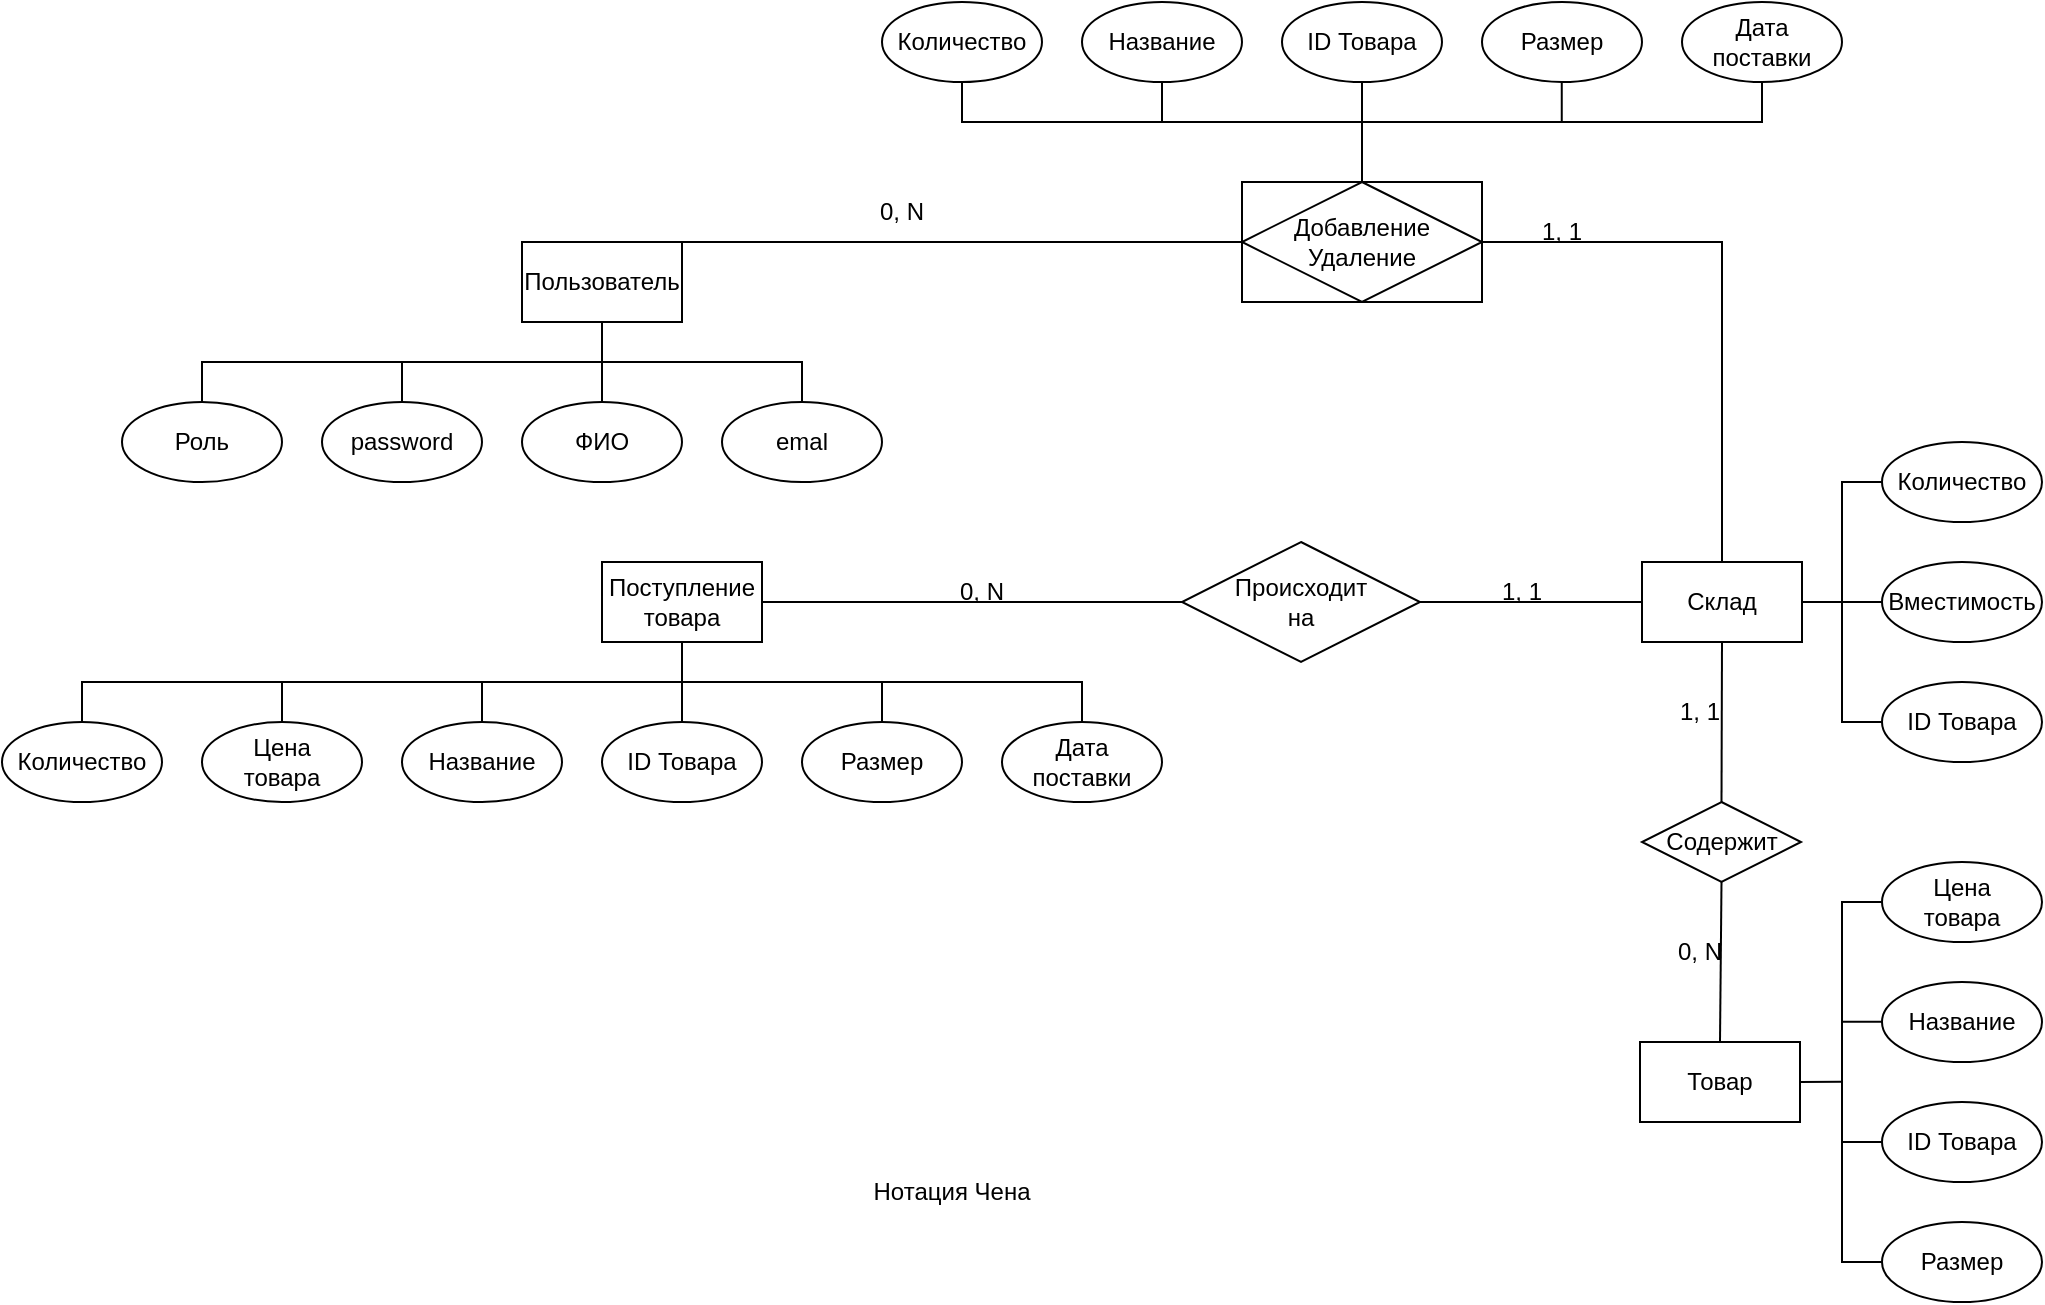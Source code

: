 <mxfile version="22.0.6" type="github">
  <diagram name="Страница — 1" id="OJRPwjM_ZqPg-A0EtJ_c">
    <mxGraphModel dx="2327" dy="809" grid="1" gridSize="10" guides="1" tooltips="1" connect="1" arrows="1" fold="1" page="1" pageScale="1" pageWidth="827" pageHeight="1169" math="0" shadow="0">
      <root>
        <mxCell id="0" />
        <mxCell id="1" parent="0" />
        <mxCell id="lmwGwVgSYtUwSOaW4amL-1" value="Товар" style="rounded=0;whiteSpace=wrap;html=1;" parent="1" vertex="1">
          <mxGeometry x="799" y="680" width="80" height="40" as="geometry" />
        </mxCell>
        <mxCell id="lmwGwVgSYtUwSOaW4amL-2" value="Склад" style="rounded=0;whiteSpace=wrap;html=1;" parent="1" vertex="1">
          <mxGeometry x="800" y="440" width="80" height="40" as="geometry" />
        </mxCell>
        <mxCell id="lmwGwVgSYtUwSOaW4amL-3" value="Поступление товара" style="rounded=0;whiteSpace=wrap;html=1;" parent="1" vertex="1">
          <mxGeometry x="280" y="440" width="80" height="40" as="geometry" />
        </mxCell>
        <mxCell id="lmwGwVgSYtUwSOaW4amL-13" value="Название" style="ellipse;whiteSpace=wrap;html=1;" parent="1" vertex="1">
          <mxGeometry x="180" y="520" width="80" height="40" as="geometry" />
        </mxCell>
        <mxCell id="lmwGwVgSYtUwSOaW4amL-14" value="ID Товара" style="ellipse;whiteSpace=wrap;html=1;" parent="1" vertex="1">
          <mxGeometry x="280" y="520" width="80" height="40" as="geometry" />
        </mxCell>
        <mxCell id="lmwGwVgSYtUwSOaW4amL-15" value="Размер" style="ellipse;whiteSpace=wrap;html=1;" parent="1" vertex="1">
          <mxGeometry x="380" y="520" width="80" height="40" as="geometry" />
        </mxCell>
        <mxCell id="lmwGwVgSYtUwSOaW4amL-17" value="Происходит&lt;br&gt;на" style="rhombus;whiteSpace=wrap;html=1;" parent="1" vertex="1">
          <mxGeometry x="570" y="430" width="119" height="60" as="geometry" />
        </mxCell>
        <mxCell id="lmwGwVgSYtUwSOaW4amL-18" value="" style="endArrow=none;html=1;rounded=0;exitX=1;exitY=0.5;exitDx=0;exitDy=0;entryX=0;entryY=0.5;entryDx=0;entryDy=0;" parent="1" source="lmwGwVgSYtUwSOaW4amL-3" target="lmwGwVgSYtUwSOaW4amL-17" edge="1">
          <mxGeometry width="50" height="50" relative="1" as="geometry">
            <mxPoint x="430" y="420" as="sourcePoint" />
            <mxPoint x="480" y="370" as="targetPoint" />
          </mxGeometry>
        </mxCell>
        <mxCell id="lmwGwVgSYtUwSOaW4amL-19" value="" style="endArrow=none;html=1;rounded=0;exitX=0;exitY=0.5;exitDx=0;exitDy=0;entryX=1;entryY=0.5;entryDx=0;entryDy=0;" parent="1" source="lmwGwVgSYtUwSOaW4amL-2" target="lmwGwVgSYtUwSOaW4amL-17" edge="1">
          <mxGeometry width="50" height="50" relative="1" as="geometry">
            <mxPoint x="499" y="470" as="sourcePoint" />
            <mxPoint x="580" y="470" as="targetPoint" />
          </mxGeometry>
        </mxCell>
        <mxCell id="TmKiMP27y_3XLifQWAvu-1" value="" style="endArrow=none;html=1;rounded=0;exitX=0.5;exitY=0;exitDx=0;exitDy=0;entryX=0.5;entryY=0;entryDx=0;entryDy=0;" edge="1" parent="1" source="lmwGwVgSYtUwSOaW4amL-13" target="lmwGwVgSYtUwSOaW4amL-15">
          <mxGeometry width="50" height="50" relative="1" as="geometry">
            <mxPoint x="310" y="460" as="sourcePoint" />
            <mxPoint x="360" y="410" as="targetPoint" />
            <Array as="points">
              <mxPoint x="220" y="500" />
              <mxPoint x="420" y="500" />
            </Array>
          </mxGeometry>
        </mxCell>
        <mxCell id="TmKiMP27y_3XLifQWAvu-2" value="" style="endArrow=none;html=1;rounded=0;exitX=0.5;exitY=0;exitDx=0;exitDy=0;entryX=0.5;entryY=1;entryDx=0;entryDy=0;" edge="1" parent="1" source="lmwGwVgSYtUwSOaW4amL-14" target="lmwGwVgSYtUwSOaW4amL-3">
          <mxGeometry width="50" height="50" relative="1" as="geometry">
            <mxPoint x="290" y="520" as="sourcePoint" />
            <mxPoint x="340" y="470" as="targetPoint" />
          </mxGeometry>
        </mxCell>
        <mxCell id="TmKiMP27y_3XLifQWAvu-3" value="Дата поставки" style="ellipse;whiteSpace=wrap;html=1;" vertex="1" parent="1">
          <mxGeometry x="480" y="520" width="80" height="40" as="geometry" />
        </mxCell>
        <mxCell id="TmKiMP27y_3XLifQWAvu-4" value="" style="endArrow=none;html=1;rounded=0;entryX=0.5;entryY=0;entryDx=0;entryDy=0;" edge="1" parent="1" target="TmKiMP27y_3XLifQWAvu-3">
          <mxGeometry width="50" height="50" relative="1" as="geometry">
            <mxPoint x="420" y="500" as="sourcePoint" />
            <mxPoint x="360" y="480" as="targetPoint" />
            <Array as="points">
              <mxPoint x="520" y="500" />
            </Array>
          </mxGeometry>
        </mxCell>
        <mxCell id="TmKiMP27y_3XLifQWAvu-6" value="Содержит" style="rhombus;whiteSpace=wrap;html=1;" vertex="1" parent="1">
          <mxGeometry x="800" y="560" width="79.5" height="40" as="geometry" />
        </mxCell>
        <mxCell id="TmKiMP27y_3XLifQWAvu-7" value="" style="endArrow=none;html=1;rounded=0;entryX=0.5;entryY=1;entryDx=0;entryDy=0;exitX=0.5;exitY=0;exitDx=0;exitDy=0;" edge="1" parent="1" source="TmKiMP27y_3XLifQWAvu-6" target="lmwGwVgSYtUwSOaW4amL-2">
          <mxGeometry width="50" height="50" relative="1" as="geometry">
            <mxPoint x="610" y="560" as="sourcePoint" />
            <mxPoint x="660" y="510" as="targetPoint" />
          </mxGeometry>
        </mxCell>
        <mxCell id="TmKiMP27y_3XLifQWAvu-8" value="" style="endArrow=none;html=1;rounded=0;entryX=0.5;entryY=1;entryDx=0;entryDy=0;exitX=0.5;exitY=0;exitDx=0;exitDy=0;" edge="1" parent="1" source="lmwGwVgSYtUwSOaW4amL-1" target="TmKiMP27y_3XLifQWAvu-6">
          <mxGeometry width="50" height="50" relative="1" as="geometry">
            <mxPoint x="850" y="570" as="sourcePoint" />
            <mxPoint x="850" y="490" as="targetPoint" />
          </mxGeometry>
        </mxCell>
        <mxCell id="TmKiMP27y_3XLifQWAvu-9" value="Цена&lt;br&gt;товара" style="ellipse;whiteSpace=wrap;html=1;" vertex="1" parent="1">
          <mxGeometry x="80" y="520" width="80" height="40" as="geometry" />
        </mxCell>
        <mxCell id="TmKiMP27y_3XLifQWAvu-10" value="" style="endArrow=none;html=1;rounded=0;exitX=0.5;exitY=0;exitDx=0;exitDy=0;" edge="1" parent="1" source="TmKiMP27y_3XLifQWAvu-9">
          <mxGeometry width="50" height="50" relative="1" as="geometry">
            <mxPoint x="320" y="540" as="sourcePoint" />
            <mxPoint x="220" y="500" as="targetPoint" />
            <Array as="points">
              <mxPoint x="120" y="500" />
            </Array>
          </mxGeometry>
        </mxCell>
        <mxCell id="TmKiMP27y_3XLifQWAvu-11" value="Вместимость" style="ellipse;whiteSpace=wrap;html=1;" vertex="1" parent="1">
          <mxGeometry x="920" y="440" width="80" height="40" as="geometry" />
        </mxCell>
        <mxCell id="TmKiMP27y_3XLifQWAvu-12" value="" style="endArrow=none;html=1;rounded=0;entryX=0;entryY=0.5;entryDx=0;entryDy=0;exitX=1;exitY=0.5;exitDx=0;exitDy=0;" edge="1" parent="1" source="lmwGwVgSYtUwSOaW4amL-2" target="TmKiMP27y_3XLifQWAvu-11">
          <mxGeometry width="50" height="50" relative="1" as="geometry">
            <mxPoint x="680" y="560" as="sourcePoint" />
            <mxPoint x="730" y="510" as="targetPoint" />
          </mxGeometry>
        </mxCell>
        <mxCell id="TmKiMP27y_3XLifQWAvu-13" value="Название" style="ellipse;whiteSpace=wrap;html=1;" vertex="1" parent="1">
          <mxGeometry x="920" y="650" width="80" height="40" as="geometry" />
        </mxCell>
        <mxCell id="TmKiMP27y_3XLifQWAvu-14" value="ID Товара" style="ellipse;whiteSpace=wrap;html=1;" vertex="1" parent="1">
          <mxGeometry x="920" y="710" width="80" height="40" as="geometry" />
        </mxCell>
        <mxCell id="TmKiMP27y_3XLifQWAvu-15" value="Размер" style="ellipse;whiteSpace=wrap;html=1;" vertex="1" parent="1">
          <mxGeometry x="920" y="770" width="80" height="40" as="geometry" />
        </mxCell>
        <mxCell id="TmKiMP27y_3XLifQWAvu-16" value="Цена&lt;br&gt;товара" style="ellipse;whiteSpace=wrap;html=1;" vertex="1" parent="1">
          <mxGeometry x="920" y="590" width="80" height="40" as="geometry" />
        </mxCell>
        <mxCell id="TmKiMP27y_3XLifQWAvu-17" value="" style="endArrow=none;html=1;rounded=0;entryX=0;entryY=0.5;entryDx=0;entryDy=0;exitX=0;exitY=0.5;exitDx=0;exitDy=0;" edge="1" parent="1" source="TmKiMP27y_3XLifQWAvu-15" target="TmKiMP27y_3XLifQWAvu-16">
          <mxGeometry width="50" height="50" relative="1" as="geometry">
            <mxPoint x="570" y="710" as="sourcePoint" />
            <mxPoint x="620" y="660" as="targetPoint" />
            <Array as="points">
              <mxPoint x="900" y="790" />
              <mxPoint x="900" y="610" />
            </Array>
          </mxGeometry>
        </mxCell>
        <mxCell id="TmKiMP27y_3XLifQWAvu-18" value="" style="endArrow=none;html=1;rounded=0;exitX=0;exitY=0.5;exitDx=0;exitDy=0;" edge="1" parent="1" source="TmKiMP27y_3XLifQWAvu-14">
          <mxGeometry width="50" height="50" relative="1" as="geometry">
            <mxPoint x="790" y="740" as="sourcePoint" />
            <mxPoint x="900" y="730" as="targetPoint" />
          </mxGeometry>
        </mxCell>
        <mxCell id="TmKiMP27y_3XLifQWAvu-19" value="" style="endArrow=none;html=1;rounded=0;exitX=0;exitY=0.5;exitDx=0;exitDy=0;" edge="1" parent="1">
          <mxGeometry width="50" height="50" relative="1" as="geometry">
            <mxPoint x="920" y="669.82" as="sourcePoint" />
            <mxPoint x="900" y="669.82" as="targetPoint" />
          </mxGeometry>
        </mxCell>
        <mxCell id="TmKiMP27y_3XLifQWAvu-20" value="" style="endArrow=none;html=1;rounded=0;exitX=0;exitY=0.5;exitDx=0;exitDy=0;entryX=1;entryY=0.5;entryDx=0;entryDy=0;" edge="1" parent="1" target="lmwGwVgSYtUwSOaW4amL-1">
          <mxGeometry width="50" height="50" relative="1" as="geometry">
            <mxPoint x="900" y="699.82" as="sourcePoint" />
            <mxPoint x="880" y="699.82" as="targetPoint" />
          </mxGeometry>
        </mxCell>
        <mxCell id="TmKiMP27y_3XLifQWAvu-21" value="1, 1" style="text;html=1;strokeColor=none;fillColor=none;align=center;verticalAlign=middle;whiteSpace=wrap;rounded=0;" vertex="1" parent="1">
          <mxGeometry x="710" y="440" width="60" height="30" as="geometry" />
        </mxCell>
        <mxCell id="TmKiMP27y_3XLifQWAvu-22" value="0, N" style="text;html=1;strokeColor=none;fillColor=none;align=center;verticalAlign=middle;whiteSpace=wrap;rounded=0;" vertex="1" parent="1">
          <mxGeometry x="440" y="440" width="60" height="30" as="geometry" />
        </mxCell>
        <mxCell id="TmKiMP27y_3XLifQWAvu-23" value="1, 1" style="text;html=1;strokeColor=none;fillColor=none;align=center;verticalAlign=middle;whiteSpace=wrap;rounded=0;" vertex="1" parent="1">
          <mxGeometry x="799" y="500" width="60" height="30" as="geometry" />
        </mxCell>
        <mxCell id="TmKiMP27y_3XLifQWAvu-24" value="0, N" style="text;html=1;strokeColor=none;fillColor=none;align=center;verticalAlign=middle;whiteSpace=wrap;rounded=0;" vertex="1" parent="1">
          <mxGeometry x="799" y="620" width="60" height="30" as="geometry" />
        </mxCell>
        <mxCell id="TmKiMP27y_3XLifQWAvu-25" value="Количество" style="ellipse;whiteSpace=wrap;html=1;" vertex="1" parent="1">
          <mxGeometry x="-20" y="520" width="80" height="40" as="geometry" />
        </mxCell>
        <mxCell id="TmKiMP27y_3XLifQWAvu-26" value="" style="endArrow=none;html=1;rounded=0;exitX=0.5;exitY=0;exitDx=0;exitDy=0;" edge="1" parent="1" source="TmKiMP27y_3XLifQWAvu-25">
          <mxGeometry width="50" height="50" relative="1" as="geometry">
            <mxPoint x="250" y="610" as="sourcePoint" />
            <mxPoint x="130" y="500" as="targetPoint" />
            <Array as="points">
              <mxPoint x="20" y="500" />
            </Array>
          </mxGeometry>
        </mxCell>
        <mxCell id="TmKiMP27y_3XLifQWAvu-28" value="" style="endArrow=none;html=1;rounded=0;exitX=0;exitY=0.5;exitDx=0;exitDy=0;entryX=0;entryY=0.5;entryDx=0;entryDy=0;" edge="1" parent="1" source="TmKiMP27y_3XLifQWAvu-37" target="TmKiMP27y_3XLifQWAvu-36">
          <mxGeometry width="50" height="50" relative="1" as="geometry">
            <mxPoint x="920.0" y="515" as="sourcePoint" />
            <mxPoint x="900" y="445" as="targetPoint" />
            <Array as="points">
              <mxPoint x="900" y="520" />
              <mxPoint x="900" y="400" />
            </Array>
          </mxGeometry>
        </mxCell>
        <mxCell id="TmKiMP27y_3XLifQWAvu-29" value="Нотация Чена" style="text;html=1;strokeColor=none;fillColor=none;align=center;verticalAlign=middle;whiteSpace=wrap;rounded=0;" vertex="1" parent="1">
          <mxGeometry x="400" y="740" width="110" height="30" as="geometry" />
        </mxCell>
        <mxCell id="TmKiMP27y_3XLifQWAvu-36" value="Количество" style="ellipse;whiteSpace=wrap;html=1;" vertex="1" parent="1">
          <mxGeometry x="920" y="380" width="80" height="40" as="geometry" />
        </mxCell>
        <mxCell id="TmKiMP27y_3XLifQWAvu-37" value="ID Товара" style="ellipse;whiteSpace=wrap;html=1;" vertex="1" parent="1">
          <mxGeometry x="920" y="500" width="80" height="40" as="geometry" />
        </mxCell>
        <mxCell id="TmKiMP27y_3XLifQWAvu-38" value="Пользователь" style="rounded=0;whiteSpace=wrap;html=1;" vertex="1" parent="1">
          <mxGeometry x="240" y="280" width="80" height="40" as="geometry" />
        </mxCell>
        <mxCell id="TmKiMP27y_3XLifQWAvu-42" value="" style="group" vertex="1" connectable="0" parent="1">
          <mxGeometry x="600" y="250" width="120" height="60" as="geometry" />
        </mxCell>
        <mxCell id="TmKiMP27y_3XLifQWAvu-41" value="" style="rounded=0;whiteSpace=wrap;html=1;" vertex="1" parent="TmKiMP27y_3XLifQWAvu-42">
          <mxGeometry width="120" height="60" as="geometry" />
        </mxCell>
        <mxCell id="TmKiMP27y_3XLifQWAvu-40" value="Добавление&lt;br&gt;Удаление" style="rhombus;whiteSpace=wrap;html=1;" vertex="1" parent="TmKiMP27y_3XLifQWAvu-42">
          <mxGeometry width="120" height="60" as="geometry" />
        </mxCell>
        <mxCell id="TmKiMP27y_3XLifQWAvu-44" value="" style="endArrow=none;html=1;rounded=0;exitX=1;exitY=0;exitDx=0;exitDy=0;entryX=0;entryY=0.5;entryDx=0;entryDy=0;" edge="1" parent="1" source="TmKiMP27y_3XLifQWAvu-38" target="TmKiMP27y_3XLifQWAvu-40">
          <mxGeometry width="50" height="50" relative="1" as="geometry">
            <mxPoint x="650" y="400" as="sourcePoint" />
            <mxPoint x="700" y="350" as="targetPoint" />
          </mxGeometry>
        </mxCell>
        <mxCell id="TmKiMP27y_3XLifQWAvu-45" value="" style="endArrow=none;html=1;rounded=0;exitX=1;exitY=0.5;exitDx=0;exitDy=0;entryX=0.5;entryY=0;entryDx=0;entryDy=0;" edge="1" parent="1" source="TmKiMP27y_3XLifQWAvu-40" target="lmwGwVgSYtUwSOaW4amL-2">
          <mxGeometry width="50" height="50" relative="1" as="geometry">
            <mxPoint x="450" y="310" as="sourcePoint" />
            <mxPoint x="610" y="310" as="targetPoint" />
            <Array as="points">
              <mxPoint x="840" y="280" />
              <mxPoint x="840" y="300" />
            </Array>
          </mxGeometry>
        </mxCell>
        <mxCell id="TmKiMP27y_3XLifQWAvu-46" value="Название" style="ellipse;whiteSpace=wrap;html=1;" vertex="1" parent="1">
          <mxGeometry x="520" y="160" width="80" height="40" as="geometry" />
        </mxCell>
        <mxCell id="TmKiMP27y_3XLifQWAvu-47" value="ID Товара" style="ellipse;whiteSpace=wrap;html=1;" vertex="1" parent="1">
          <mxGeometry x="620" y="160" width="80" height="40" as="geometry" />
        </mxCell>
        <mxCell id="TmKiMP27y_3XLifQWAvu-48" value="Размер" style="ellipse;whiteSpace=wrap;html=1;" vertex="1" parent="1">
          <mxGeometry x="720" y="160" width="80" height="40" as="geometry" />
        </mxCell>
        <mxCell id="TmKiMP27y_3XLifQWAvu-49" value="Дата поставки" style="ellipse;whiteSpace=wrap;html=1;" vertex="1" parent="1">
          <mxGeometry x="820" y="160" width="80" height="40" as="geometry" />
        </mxCell>
        <mxCell id="TmKiMP27y_3XLifQWAvu-51" value="Количество" style="ellipse;whiteSpace=wrap;html=1;" vertex="1" parent="1">
          <mxGeometry x="420" y="160" width="80" height="40" as="geometry" />
        </mxCell>
        <mxCell id="TmKiMP27y_3XLifQWAvu-52" value="" style="endArrow=none;html=1;rounded=0;entryX=0.5;entryY=1;entryDx=0;entryDy=0;" edge="1" parent="1">
          <mxGeometry width="50" height="50" relative="1" as="geometry">
            <mxPoint x="280" y="360" as="sourcePoint" />
            <mxPoint x="280" y="320" as="targetPoint" />
          </mxGeometry>
        </mxCell>
        <mxCell id="TmKiMP27y_3XLifQWAvu-53" value="ФИО" style="ellipse;whiteSpace=wrap;html=1;" vertex="1" parent="1">
          <mxGeometry x="240" y="360" width="80" height="40" as="geometry" />
        </mxCell>
        <mxCell id="TmKiMP27y_3XLifQWAvu-54" value="emal" style="ellipse;whiteSpace=wrap;html=1;" vertex="1" parent="1">
          <mxGeometry x="340" y="360" width="80" height="40" as="geometry" />
        </mxCell>
        <mxCell id="TmKiMP27y_3XLifQWAvu-55" value="password" style="ellipse;whiteSpace=wrap;html=1;" vertex="1" parent="1">
          <mxGeometry x="140" y="360" width="80" height="40" as="geometry" />
        </mxCell>
        <mxCell id="TmKiMP27y_3XLifQWAvu-56" value="" style="endArrow=none;html=1;rounded=0;exitX=0.5;exitY=0;exitDx=0;exitDy=0;entryX=0.5;entryY=0;entryDx=0;entryDy=0;" edge="1" parent="1" source="TmKiMP27y_3XLifQWAvu-55" target="TmKiMP27y_3XLifQWAvu-54">
          <mxGeometry width="50" height="50" relative="1" as="geometry">
            <mxPoint x="280" y="370" as="sourcePoint" />
            <mxPoint x="330" y="320" as="targetPoint" />
            <Array as="points">
              <mxPoint x="180" y="340" />
              <mxPoint x="380" y="340" />
            </Array>
          </mxGeometry>
        </mxCell>
        <mxCell id="TmKiMP27y_3XLifQWAvu-57" value="Роль" style="ellipse;whiteSpace=wrap;html=1;" vertex="1" parent="1">
          <mxGeometry x="40" y="360" width="80" height="40" as="geometry" />
        </mxCell>
        <mxCell id="TmKiMP27y_3XLifQWAvu-65" value="" style="endArrow=none;html=1;rounded=0;exitX=0.5;exitY=0;exitDx=0;exitDy=0;" edge="1" parent="1" source="TmKiMP27y_3XLifQWAvu-57">
          <mxGeometry width="50" height="50" relative="1" as="geometry">
            <mxPoint x="480" y="490" as="sourcePoint" />
            <mxPoint x="180" y="340" as="targetPoint" />
            <Array as="points">
              <mxPoint x="80" y="340" />
            </Array>
          </mxGeometry>
        </mxCell>
        <mxCell id="TmKiMP27y_3XLifQWAvu-66" value="" style="endArrow=none;html=1;rounded=0;exitX=0.5;exitY=1;exitDx=0;exitDy=0;entryX=0.5;entryY=1;entryDx=0;entryDy=0;" edge="1" parent="1" source="TmKiMP27y_3XLifQWAvu-51" target="TmKiMP27y_3XLifQWAvu-49">
          <mxGeometry width="50" height="50" relative="1" as="geometry">
            <mxPoint x="480" y="460" as="sourcePoint" />
            <mxPoint x="530" y="410" as="targetPoint" />
            <Array as="points">
              <mxPoint x="460" y="220" />
              <mxPoint x="860" y="220" />
            </Array>
          </mxGeometry>
        </mxCell>
        <mxCell id="TmKiMP27y_3XLifQWAvu-67" value="" style="endArrow=none;html=1;rounded=0;entryX=0.5;entryY=1;entryDx=0;entryDy=0;exitX=0.5;exitY=0;exitDx=0;exitDy=0;" edge="1" parent="1" source="TmKiMP27y_3XLifQWAvu-40" target="TmKiMP27y_3XLifQWAvu-47">
          <mxGeometry width="50" height="50" relative="1" as="geometry">
            <mxPoint x="620" y="290" as="sourcePoint" />
            <mxPoint x="670" y="240" as="targetPoint" />
          </mxGeometry>
        </mxCell>
        <mxCell id="TmKiMP27y_3XLifQWAvu-68" value="" style="endArrow=none;html=1;rounded=0;entryX=0.5;entryY=1;entryDx=0;entryDy=0;" edge="1" parent="1" target="TmKiMP27y_3XLifQWAvu-46">
          <mxGeometry width="50" height="50" relative="1" as="geometry">
            <mxPoint x="560" y="220" as="sourcePoint" />
            <mxPoint x="670" y="240" as="targetPoint" />
          </mxGeometry>
        </mxCell>
        <mxCell id="TmKiMP27y_3XLifQWAvu-69" value="" style="endArrow=none;html=1;rounded=0;entryX=0.5;entryY=1;entryDx=0;entryDy=0;" edge="1" parent="1">
          <mxGeometry width="50" height="50" relative="1" as="geometry">
            <mxPoint x="759.88" y="220" as="sourcePoint" />
            <mxPoint x="759.88" y="200" as="targetPoint" />
          </mxGeometry>
        </mxCell>
        <mxCell id="TmKiMP27y_3XLifQWAvu-70" value="1, 1" style="text;html=1;strokeColor=none;fillColor=none;align=center;verticalAlign=middle;whiteSpace=wrap;rounded=0;" vertex="1" parent="1">
          <mxGeometry x="730" y="260" width="60" height="30" as="geometry" />
        </mxCell>
        <mxCell id="TmKiMP27y_3XLifQWAvu-73" value="0, N" style="text;html=1;strokeColor=none;fillColor=none;align=center;verticalAlign=middle;whiteSpace=wrap;rounded=0;" vertex="1" parent="1">
          <mxGeometry x="400" y="250" width="60" height="30" as="geometry" />
        </mxCell>
      </root>
    </mxGraphModel>
  </diagram>
</mxfile>
